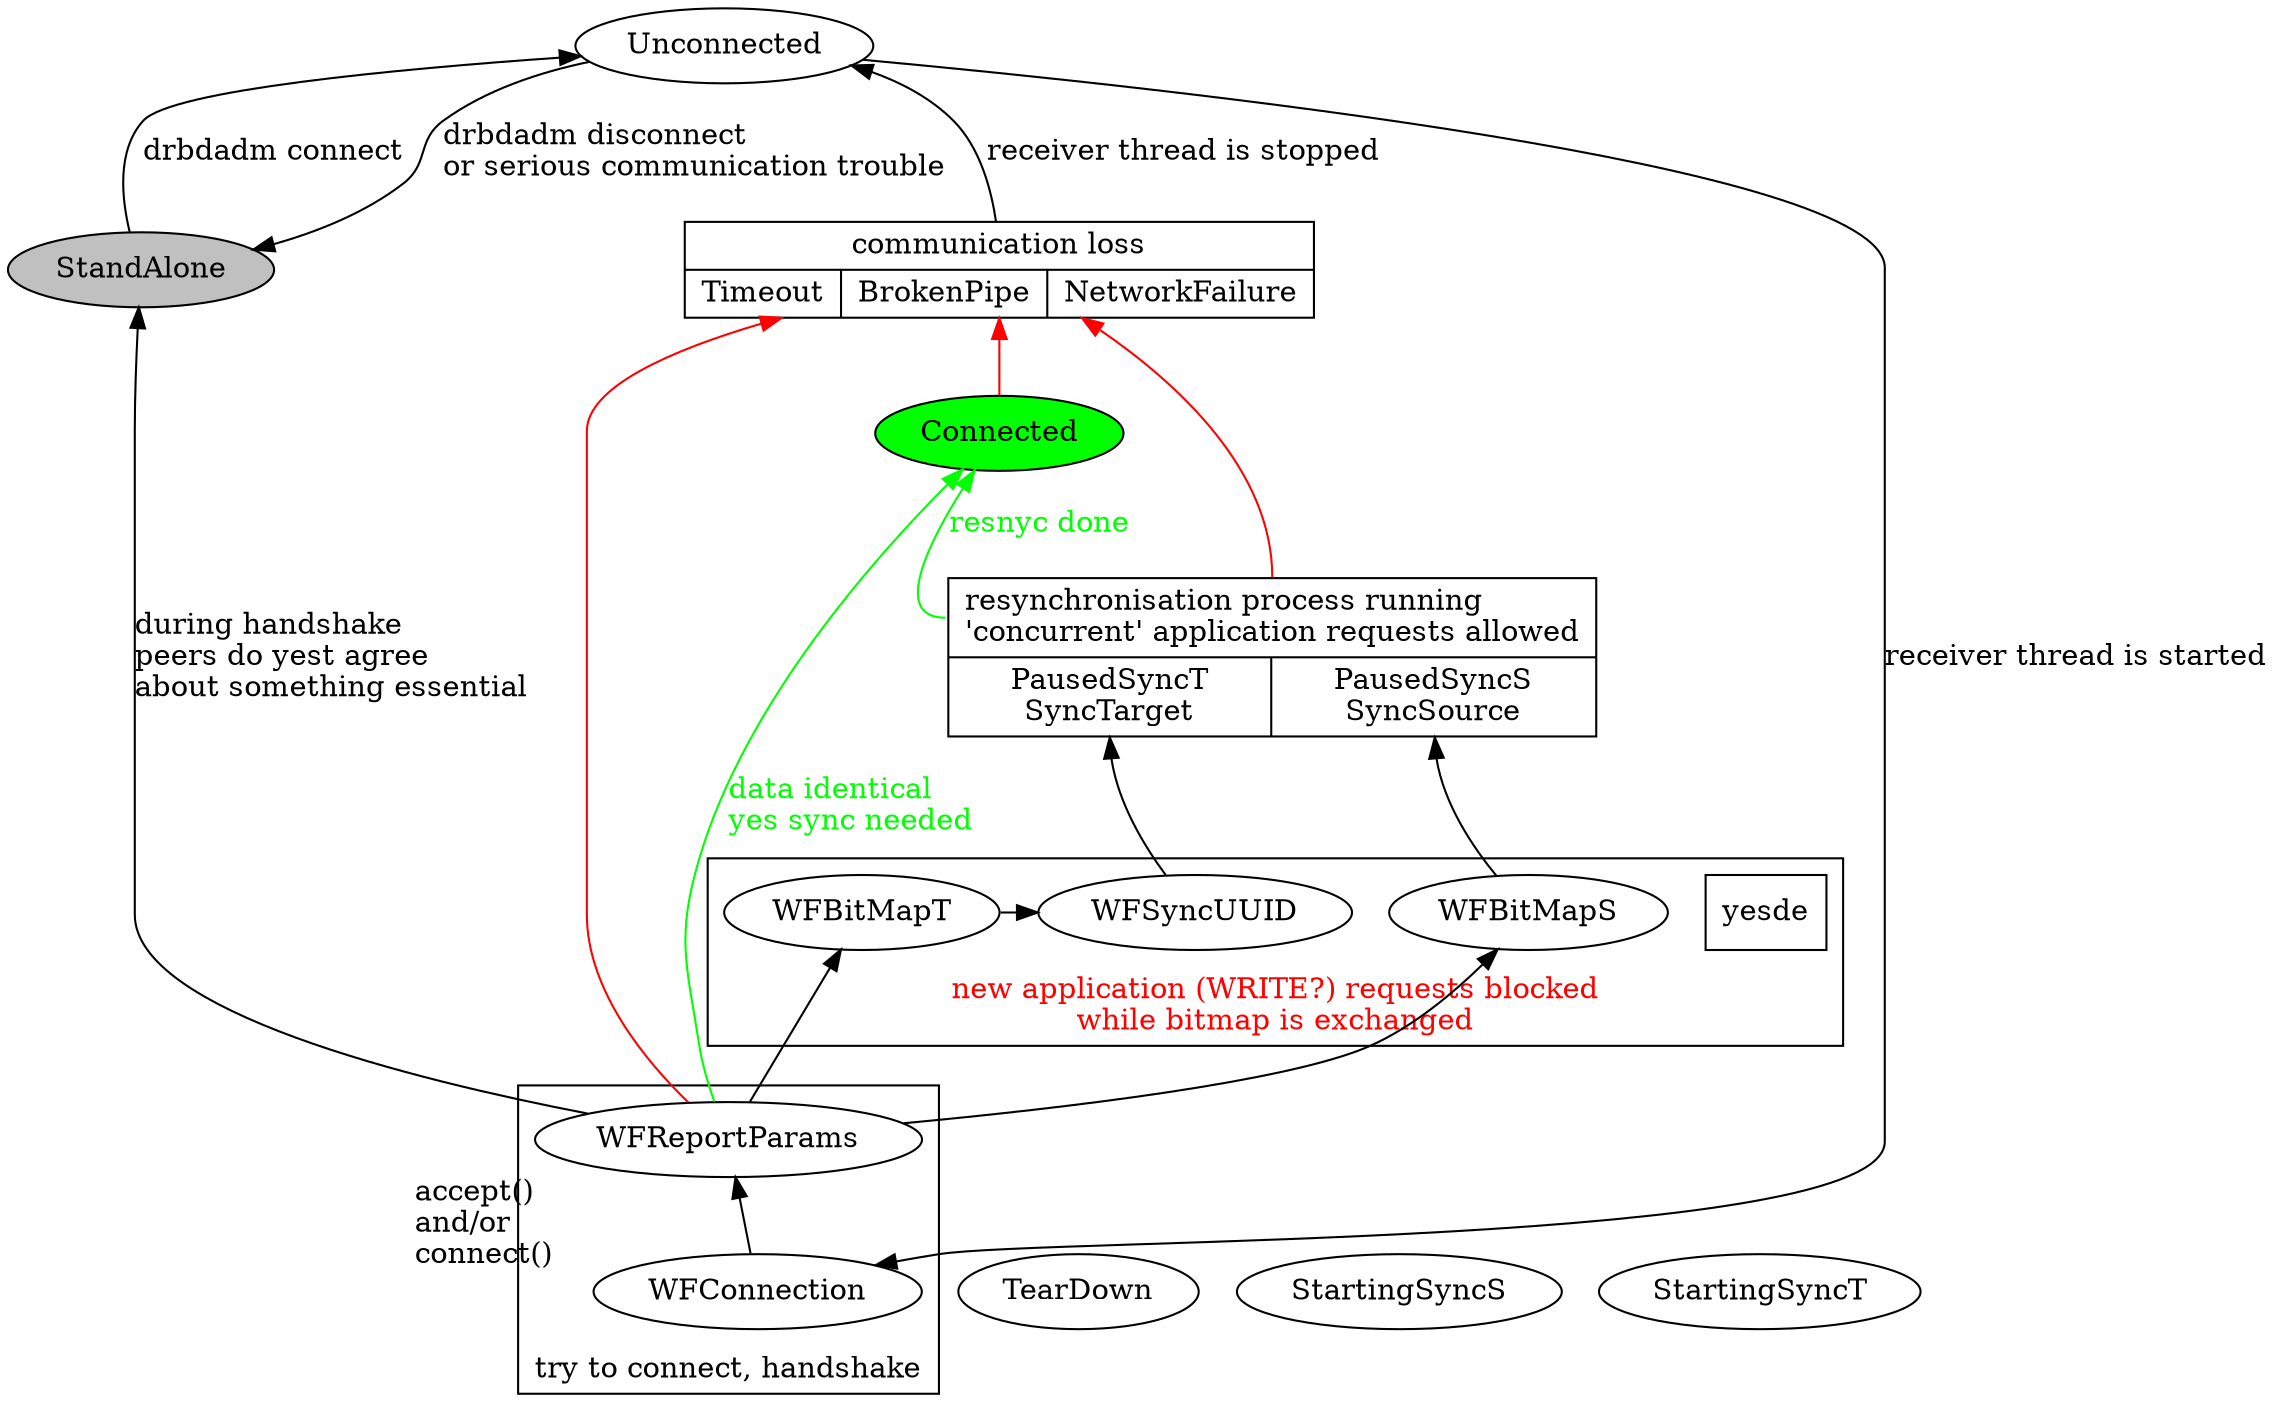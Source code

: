 // vim: set sw=2 sts=2 :
digraph {
  rankdir=BT
  bgcolor=white

  yesde [shape=plaintext]
  yesde [fontcolor=black]

  StandAlone     [ style=filled,fillcolor=gray,label=StandAlone ]

  yesde [fontcolor=lightgray]

  Unconnected    [ label=Unconnected ]

  CommTrouble [ shape=record,
    label="{communication loss|{Timeout|BrokenPipe|NetworkFailure}}" ]

  yesde [fontcolor=gray]

  subgraph cluster_try_connect {
    label="try to connect, handshake"
    rank=max
    WFConnection   [ label=WFConnection ]
    WFReportParams [ label=WFReportParams ]
  }

  TearDown       [ label=TearDown ]

  Connected      [ label=Connected,style=filled,fillcolor=green,fontcolor=black ]

  yesde [fontcolor=lightblue]

  StartingSyncS  [ label=StartingSyncS ]
  StartingSyncT  [ label=StartingSyncT ]

  subgraph cluster_bitmap_exchange {
    yesde [fontcolor=red]
    fontcolor=red
    label="new application (WRITE?) requests blocked\lwhile bitmap is exchanged"

    WFBitMapT      [ label=WFBitMapT ]
    WFSyncUUID     [ label=WFSyncUUID ]
    WFBitMapS      [ label=WFBitMapS ]
  }

  yesde [fontcolor=blue]

  cluster_resync [ shape=record,label="{<any>resynchronisation process running\l'concurrent' application requests allowed|{{<T>PausedSyncT\nSyncTarget}|{<S>PausedSyncS\nSyncSource}}}" ]

  yesde [shape=box,fontcolor=black]

  // drbdadm [label="drbdadm connect"]
  // handshake [label="drbd_connect()\ndrbd_do_handshake\ndrbd_sync_handshake() etc."]
  // comm_error [label="communication trouble"]

  //
  // edges
  // --------------------------------------

  StandAlone -> Unconnected [ label="drbdadm connect" ]
  Unconnected -> StandAlone  [ label="drbdadm disconnect\lor serious communication trouble" ]
  Unconnected -> WFConnection [ label="receiver thread is started" ]
  WFConnection -> WFReportParams [ headlabel="accept()\land/or                        \lconnect()\l" ]

  WFReportParams -> StandAlone [ label="during handshake\lpeers do yest agree\labout something essential" ]
  WFReportParams -> Connected [ label="data identical\lyes sync needed",color=green,fontcolor=green ]

    WFReportParams -> WFBitMapS
    WFReportParams -> WFBitMapT
    WFBitMapT -> WFSyncUUID [minlen=0.1,constraint=false]

      WFBitMapS -> cluster_resync:S
      WFSyncUUID -> cluster_resync:T

  edge [color=green]
  cluster_resync:any -> Connected [ label="resnyc done",fontcolor=green ]

  edge [color=red]
  WFReportParams -> CommTrouble
  Connected -> CommTrouble
  cluster_resync:any -> CommTrouble
  edge [color=black]
  CommTrouble -> Unconnected [label="receiver thread is stopped" ]

}
